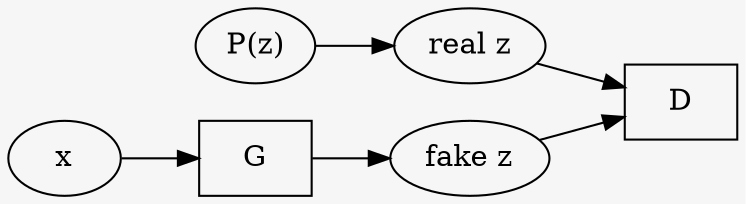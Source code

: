 digraph {
    rankdir=LR;
    bgcolor="#f6f6f6";
    "P(z)" -> "real z" -> D;
    x -> G -> "fake z" -> D;
    G [shape=rect];
    D [shape=rect];
}
